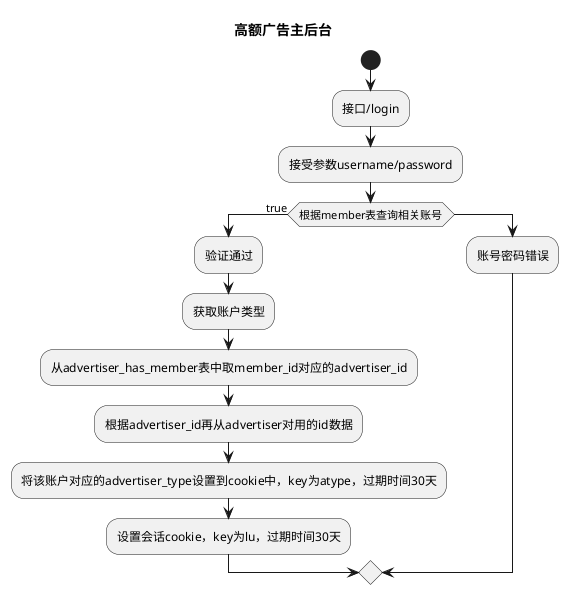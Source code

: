 @startuml

title 高额广告主后台

start
:接口/login;
:接受参数username/password;
if (根据member表查询相关账号) then (true)
  :验证通过;
  :获取账户类型;
  :从advertiser_has_member表中取member_id对应的advertiser_id;
  :根据advertiser_id再从advertiser对用的id数据;
  :将该账户对应的advertiser_type设置到cookie中，key为atype，过期时间30天;
  :设置会话cookie，key为lu，过期时间30天;
  else
    :账号密码错误;

endif

@enduml
